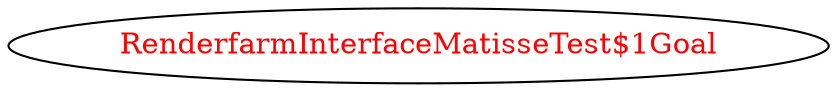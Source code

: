 digraph dependencyGraph {
 concentrate=true;
 ranksep="2.0";
 rankdir="LR"; 
 splines="ortho";
"RenderfarmInterfaceMatisseTest$1Goal" [fontcolor="red"];
}
